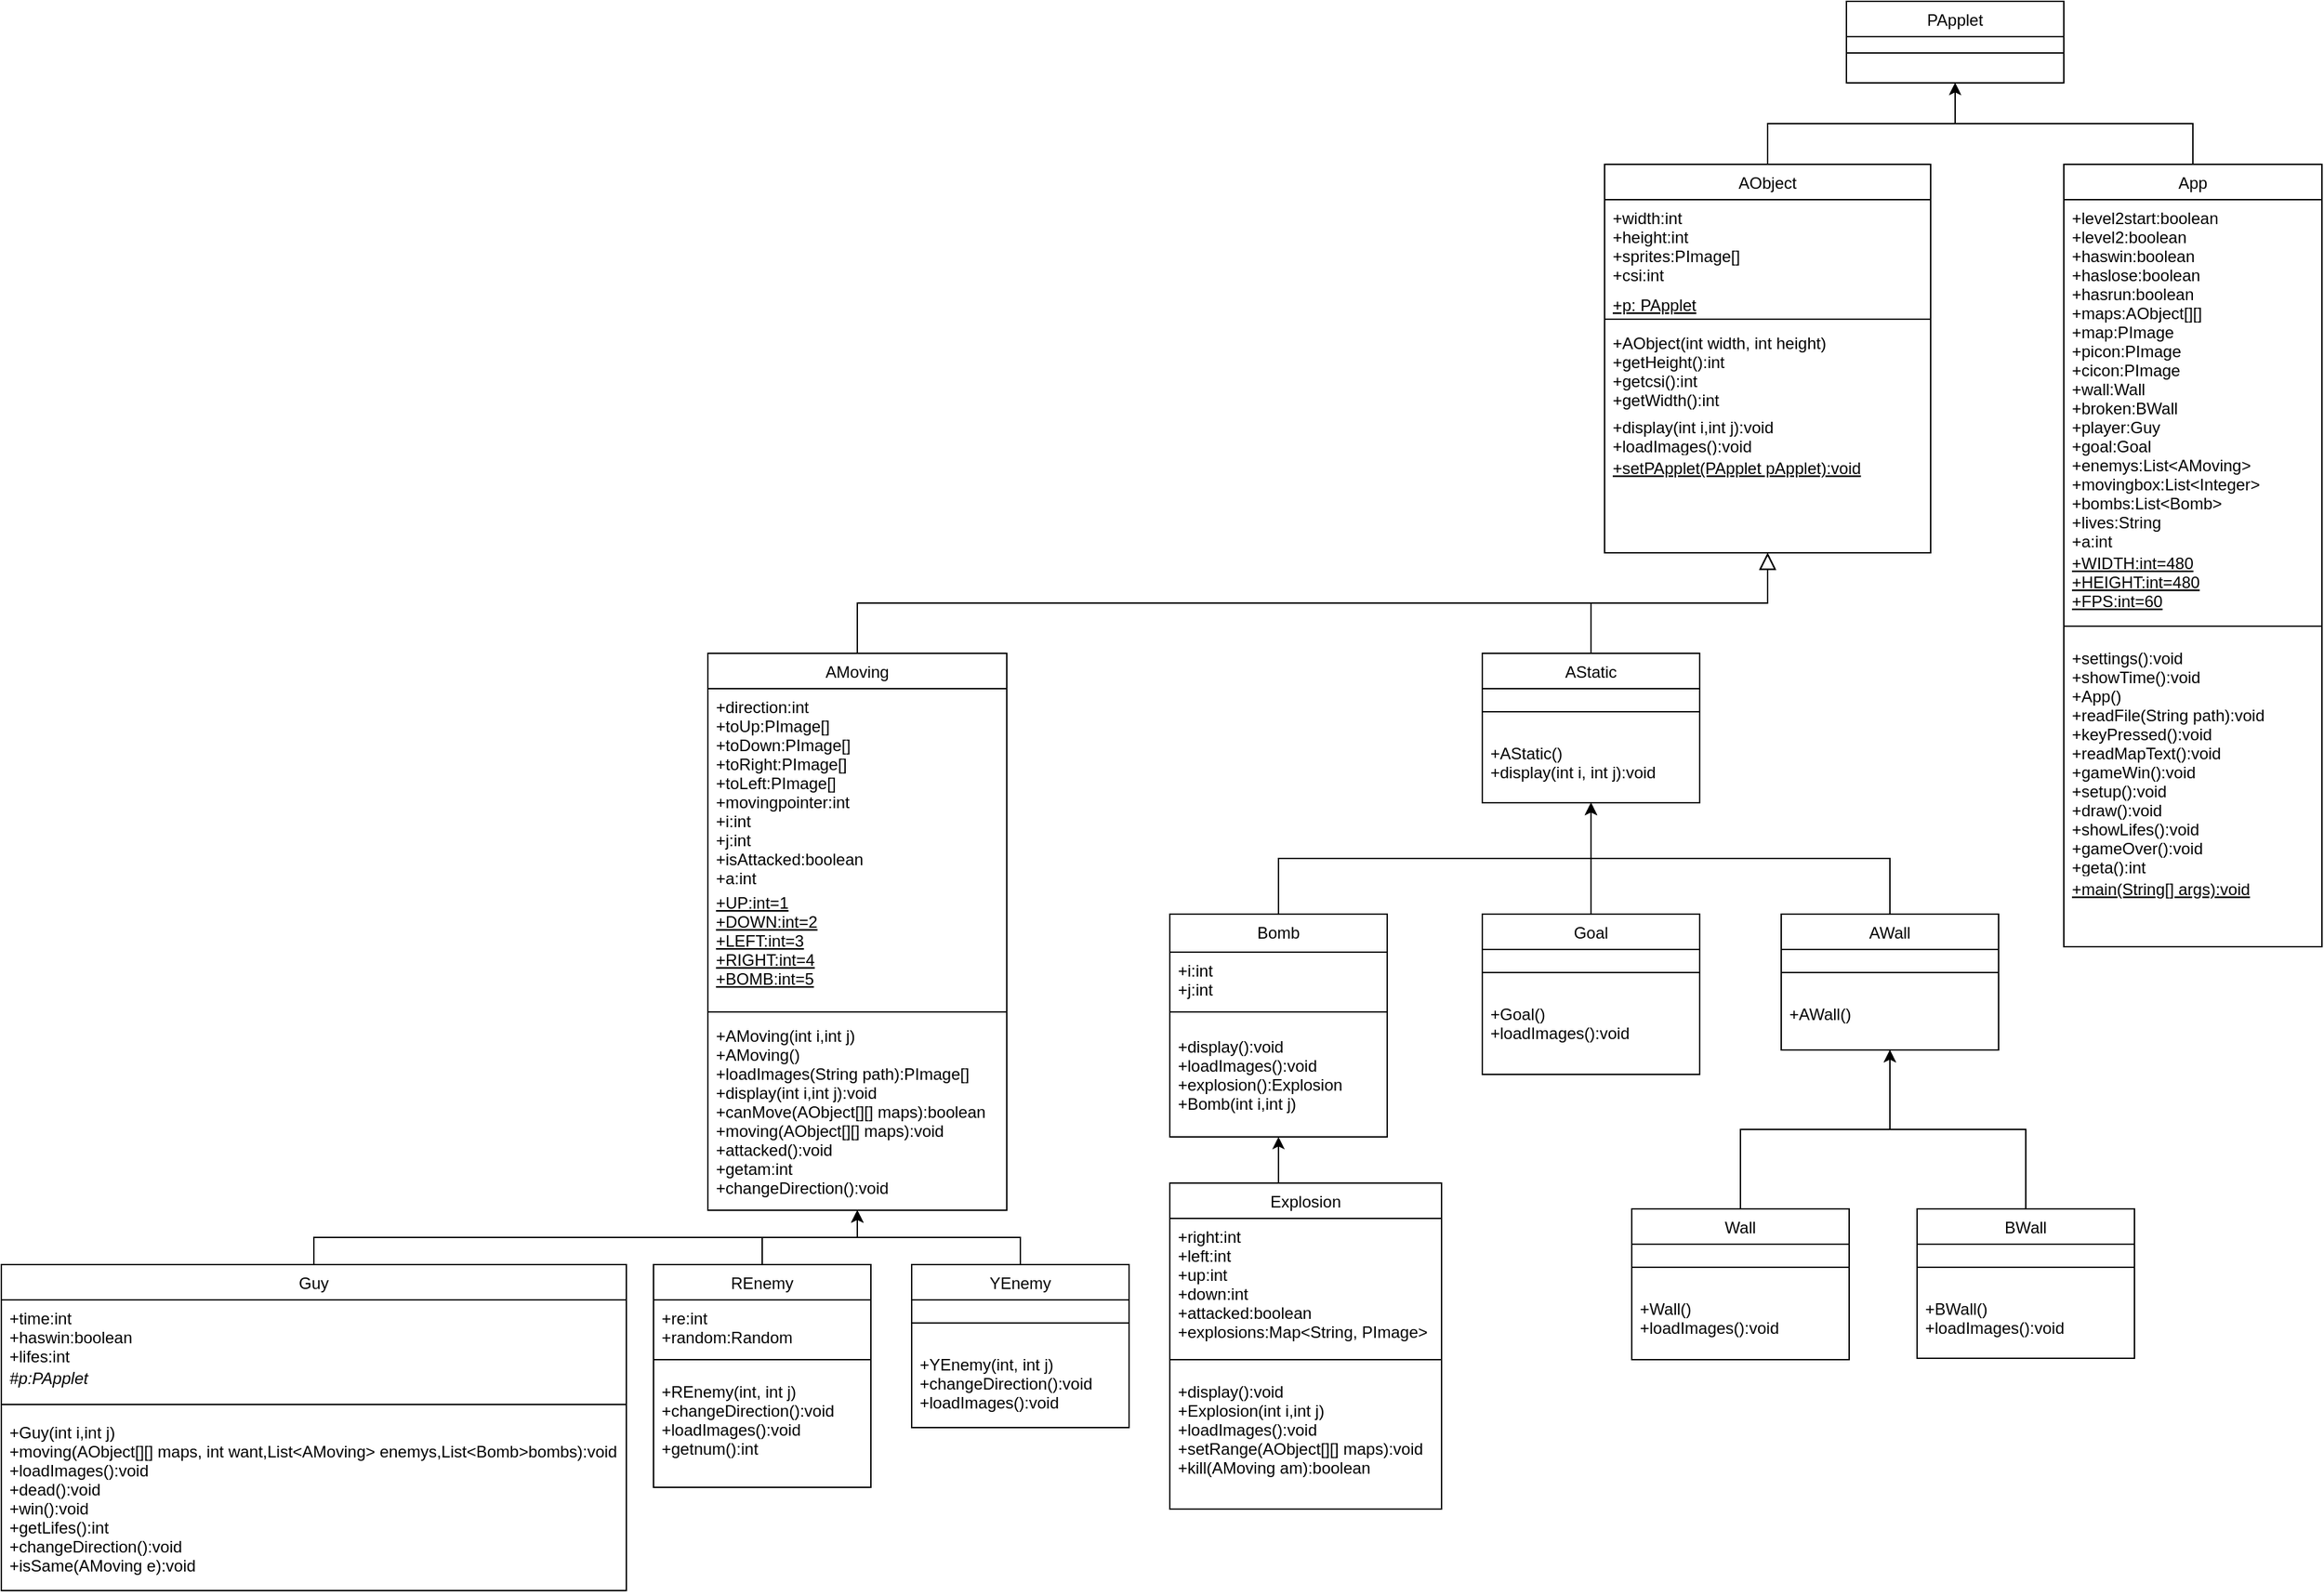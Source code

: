 <mxfile version="15.6.8" type="github">
  <diagram id="C5RBs43oDa-KdzZeNtuy" name="Page-1">
    <mxGraphModel dx="2218" dy="373" grid="1" gridSize="10" guides="1" tooltips="1" connect="1" arrows="1" fold="1" page="1" pageScale="1" pageWidth="827" pageHeight="1169" math="0" shadow="0">
      <root>
        <mxCell id="WIyWlLk6GJQsqaUBKTNV-0" />
        <mxCell id="WIyWlLk6GJQsqaUBKTNV-1" parent="WIyWlLk6GJQsqaUBKTNV-0" />
        <mxCell id="zkfFHV4jXpPFQw0GAbJ--0" value="AObject" style="swimlane;fontStyle=0;align=center;verticalAlign=top;childLayout=stackLayout;horizontal=1;startSize=26;horizontalStack=0;resizeParent=1;resizeLast=0;collapsible=1;marginBottom=0;rounded=0;shadow=0;strokeWidth=1;" parent="WIyWlLk6GJQsqaUBKTNV-1" vertex="1">
          <mxGeometry x="170" y="150" width="240" height="286" as="geometry">
            <mxRectangle x="230" y="140" width="160" height="26" as="alternateBounds" />
          </mxGeometry>
        </mxCell>
        <mxCell id="zkfFHV4jXpPFQw0GAbJ--1" value="+width:int&#xa;+height:int&#xa;+sprites:PImage[]&#xa;+csi:int" style="text;align=left;verticalAlign=top;spacingLeft=4;spacingRight=4;overflow=hidden;rotatable=0;points=[[0,0.5],[1,0.5]];portConstraint=eastwest;" parent="zkfFHV4jXpPFQw0GAbJ--0" vertex="1">
          <mxGeometry y="26" width="240" height="64" as="geometry" />
        </mxCell>
        <mxCell id="1WXJ4flzN-KWyb13HL7Q-0" value="+p: PApplet" style="text;align=left;verticalAlign=top;spacingLeft=4;spacingRight=4;overflow=hidden;rotatable=0;points=[[0,0.5],[1,0.5]];portConstraint=eastwest;fontStyle=4" vertex="1" parent="zkfFHV4jXpPFQw0GAbJ--0">
          <mxGeometry y="90" width="240" height="20" as="geometry" />
        </mxCell>
        <mxCell id="zkfFHV4jXpPFQw0GAbJ--4" value="" style="line;html=1;strokeWidth=1;align=left;verticalAlign=middle;spacingTop=-1;spacingLeft=3;spacingRight=3;rotatable=0;labelPosition=right;points=[];portConstraint=eastwest;" parent="zkfFHV4jXpPFQw0GAbJ--0" vertex="1">
          <mxGeometry y="110" width="240" height="8" as="geometry" />
        </mxCell>
        <mxCell id="zkfFHV4jXpPFQw0GAbJ--5" value="+AObject(int width, int height)&#xa;+getHeight():int&#xa;+getcsi():int&#xa;+getWidth():int" style="text;align=left;verticalAlign=top;spacingLeft=4;spacingRight=4;overflow=hidden;rotatable=0;points=[[0,0.5],[1,0.5]];portConstraint=eastwest;fontStyle=0" parent="zkfFHV4jXpPFQw0GAbJ--0" vertex="1">
          <mxGeometry y="118" width="240" height="62" as="geometry" />
        </mxCell>
        <mxCell id="JcemOZPu-syWpNTQnQ00-8" value="+display(int i,int j):void&#xa;+loadImages():void" style="text;align=left;verticalAlign=top;spacingLeft=4;spacingRight=4;overflow=hidden;rotatable=0;points=[[0,0.5],[1,0.5]];portConstraint=eastwest;fontStyle=0" parent="zkfFHV4jXpPFQw0GAbJ--0" vertex="1">
          <mxGeometry y="180" width="240" height="30" as="geometry" />
        </mxCell>
        <mxCell id="JcemOZPu-syWpNTQnQ00-11" value="+setPApplet(PApplet pApplet):void" style="text;align=left;verticalAlign=top;spacingLeft=4;spacingRight=4;overflow=hidden;rotatable=0;points=[[0,0.5],[1,0.5]];portConstraint=eastwest;fontStyle=4" parent="zkfFHV4jXpPFQw0GAbJ--0" vertex="1">
          <mxGeometry y="210" width="240" height="26" as="geometry" />
        </mxCell>
        <mxCell id="zkfFHV4jXpPFQw0GAbJ--6" value="AMoving" style="swimlane;fontStyle=0;align=center;verticalAlign=top;childLayout=stackLayout;horizontal=1;startSize=26;horizontalStack=0;resizeParent=1;resizeLast=0;collapsible=1;marginBottom=0;rounded=0;shadow=0;strokeWidth=1;" parent="WIyWlLk6GJQsqaUBKTNV-1" vertex="1">
          <mxGeometry x="-490" y="510" width="220" height="410" as="geometry">
            <mxRectangle x="130" y="380" width="160" height="26" as="alternateBounds" />
          </mxGeometry>
        </mxCell>
        <mxCell id="zkfFHV4jXpPFQw0GAbJ--7" value="+direction:int&#xa;+toUp:PImage[]&#xa;+toDown:PImage[]&#xa;+toRight:PImage[]&#xa;+toLeft:PImage[]&#xa;+movingpointer:int&#xa;+i:int&#xa;+j:int&#xa;+isAttacked:boolean&#xa;+a:int" style="text;align=left;verticalAlign=top;spacingLeft=4;spacingRight=4;overflow=hidden;rotatable=0;points=[[0,0.5],[1,0.5]];portConstraint=eastwest;" parent="zkfFHV4jXpPFQw0GAbJ--6" vertex="1">
          <mxGeometry y="26" width="220" height="144" as="geometry" />
        </mxCell>
        <mxCell id="zkfFHV4jXpPFQw0GAbJ--10" value="+UP:int=1&#xa;+DOWN:int=2&#xa;+LEFT:int=3&#xa;+RIGHT:int=4&#xa;+BOMB:int=5&#xa;&#xa;" style="text;align=left;verticalAlign=top;spacingLeft=4;spacingRight=4;overflow=hidden;rotatable=0;points=[[0,0.5],[1,0.5]];portConstraint=eastwest;fontStyle=4" parent="zkfFHV4jXpPFQw0GAbJ--6" vertex="1">
          <mxGeometry y="170" width="220" height="90" as="geometry" />
        </mxCell>
        <mxCell id="zkfFHV4jXpPFQw0GAbJ--9" value="" style="line;html=1;strokeWidth=1;align=left;verticalAlign=middle;spacingTop=-1;spacingLeft=3;spacingRight=3;rotatable=0;labelPosition=right;points=[];portConstraint=eastwest;" parent="zkfFHV4jXpPFQw0GAbJ--6" vertex="1">
          <mxGeometry y="260" width="220" height="8" as="geometry" />
        </mxCell>
        <mxCell id="zkfFHV4jXpPFQw0GAbJ--11" value="+AMoving(int i,int j)&#xa;+AMoving()&#xa;+loadImages(String path):PImage[]&#xa;+display(int i,int j):void&#xa;+canMove(AObject[][] maps):boolean&#xa;+moving(AObject[][] maps):void&#xa;+attacked():void&#xa;+getam:int&#xa;+changeDirection():void" style="text;align=left;verticalAlign=top;spacingLeft=4;spacingRight=4;overflow=hidden;rotatable=0;points=[[0,0.5],[1,0.5]];portConstraint=eastwest;" parent="zkfFHV4jXpPFQw0GAbJ--6" vertex="1">
          <mxGeometry y="268" width="220" height="132" as="geometry" />
        </mxCell>
        <mxCell id="zkfFHV4jXpPFQw0GAbJ--12" value="" style="endArrow=block;endSize=10;endFill=0;shadow=0;strokeWidth=1;rounded=0;edgeStyle=elbowEdgeStyle;elbow=vertical;" parent="WIyWlLk6GJQsqaUBKTNV-1" source="zkfFHV4jXpPFQw0GAbJ--6" target="zkfFHV4jXpPFQw0GAbJ--0" edge="1">
          <mxGeometry width="160" relative="1" as="geometry">
            <mxPoint x="200" y="203" as="sourcePoint" />
            <mxPoint x="200" y="203" as="targetPoint" />
          </mxGeometry>
        </mxCell>
        <mxCell id="zkfFHV4jXpPFQw0GAbJ--13" value="AStatic" style="swimlane;fontStyle=0;align=center;verticalAlign=top;childLayout=stackLayout;horizontal=1;startSize=26;horizontalStack=0;resizeParent=1;resizeLast=0;collapsible=1;marginBottom=0;rounded=0;shadow=0;strokeWidth=1;" parent="WIyWlLk6GJQsqaUBKTNV-1" vertex="1">
          <mxGeometry x="80" y="510" width="160" height="110" as="geometry">
            <mxRectangle x="340" y="380" width="170" height="26" as="alternateBounds" />
          </mxGeometry>
        </mxCell>
        <mxCell id="zkfFHV4jXpPFQw0GAbJ--15" value="" style="line;html=1;strokeWidth=1;align=left;verticalAlign=middle;spacingTop=-1;spacingLeft=3;spacingRight=3;rotatable=0;labelPosition=right;points=[];portConstraint=eastwest;" parent="zkfFHV4jXpPFQw0GAbJ--13" vertex="1">
          <mxGeometry y="26" width="160" height="34" as="geometry" />
        </mxCell>
        <mxCell id="JcemOZPu-syWpNTQnQ00-14" value="+AStatic()&#xa;+display(int i, int j):void" style="text;align=left;verticalAlign=top;spacingLeft=4;spacingRight=4;overflow=hidden;rotatable=0;points=[[0,0.5],[1,0.5]];portConstraint=eastwest;fontStyle=0" parent="zkfFHV4jXpPFQw0GAbJ--13" vertex="1">
          <mxGeometry y="60" width="160" height="40" as="geometry" />
        </mxCell>
        <mxCell id="zkfFHV4jXpPFQw0GAbJ--16" value="" style="endArrow=block;endSize=10;endFill=0;shadow=0;strokeWidth=1;rounded=0;edgeStyle=elbowEdgeStyle;elbow=vertical;" parent="WIyWlLk6GJQsqaUBKTNV-1" source="zkfFHV4jXpPFQw0GAbJ--13" target="zkfFHV4jXpPFQw0GAbJ--0" edge="1">
          <mxGeometry width="160" relative="1" as="geometry">
            <mxPoint x="210" y="373" as="sourcePoint" />
            <mxPoint x="310" y="271" as="targetPoint" />
          </mxGeometry>
        </mxCell>
        <mxCell id="JcemOZPu-syWpNTQnQ00-6" style="edgeStyle=orthogonalEdgeStyle;rounded=0;orthogonalLoop=1;jettySize=auto;html=1;exitX=0.5;exitY=0;exitDx=0;exitDy=0;entryX=0.5;entryY=1;entryDx=0;entryDy=0;fontColor=default;" parent="WIyWlLk6GJQsqaUBKTNV-1" source="zkfFHV4jXpPFQw0GAbJ--17" target="JcemOZPu-syWpNTQnQ00-0" edge="1">
          <mxGeometry relative="1" as="geometry" />
        </mxCell>
        <mxCell id="zkfFHV4jXpPFQw0GAbJ--17" value="App" style="swimlane;fontStyle=0;align=center;verticalAlign=top;childLayout=stackLayout;horizontal=1;startSize=26;horizontalStack=0;resizeParent=1;resizeLast=0;collapsible=1;marginBottom=0;rounded=0;shadow=0;strokeWidth=1;" parent="WIyWlLk6GJQsqaUBKTNV-1" vertex="1">
          <mxGeometry x="508" y="150" width="190" height="576" as="geometry">
            <mxRectangle x="550" y="140" width="160" height="26" as="alternateBounds" />
          </mxGeometry>
        </mxCell>
        <mxCell id="zkfFHV4jXpPFQw0GAbJ--22" value="+level2start:boolean&#xa;+level2:boolean&#xa;+haswin:boolean&#xa;+haslose:boolean&#xa;+hasrun:boolean&#xa;+maps:AObject[][]&#xa;+map:PImage&#xa;+picon:PImage&#xa;+cicon:PImage&#xa;+wall:Wall&#xa;+broken:BWall&#xa;+player:Guy&#xa;+goal:Goal&#xa;+enemys:List&lt;AMoving&gt;&#xa;+movingbox:List&lt;Integer&gt;&#xa;+bombs:List&lt;Bomb&gt;&#xa;+lives:String&#xa;+a:int" style="text;align=left;verticalAlign=top;spacingLeft=4;spacingRight=4;overflow=hidden;rotatable=0;points=[[0,0.5],[1,0.5]];portConstraint=eastwest;rounded=0;shadow=0;html=0;" parent="zkfFHV4jXpPFQw0GAbJ--17" vertex="1">
          <mxGeometry y="26" width="190" height="254" as="geometry" />
        </mxCell>
        <mxCell id="zkfFHV4jXpPFQw0GAbJ--14" value="+WIDTH:int=480&#xa;+HEIGHT:int=480&#xa;+FPS:int=60" style="text;align=left;verticalAlign=top;spacingLeft=4;spacingRight=4;overflow=hidden;rotatable=0;points=[[0,0.5],[1,0.5]];portConstraint=eastwest;fontStyle=4" parent="zkfFHV4jXpPFQw0GAbJ--17" vertex="1">
          <mxGeometry y="280" width="190" height="50" as="geometry" />
        </mxCell>
        <mxCell id="zkfFHV4jXpPFQw0GAbJ--23" value="" style="line;html=1;strokeWidth=1;align=left;verticalAlign=middle;spacingTop=-1;spacingLeft=3;spacingRight=3;rotatable=0;labelPosition=right;points=[];portConstraint=eastwest;" parent="zkfFHV4jXpPFQw0GAbJ--17" vertex="1">
          <mxGeometry y="330" width="190" height="20" as="geometry" />
        </mxCell>
        <mxCell id="zkfFHV4jXpPFQw0GAbJ--24" value="+settings():void&#xa;+showTime():void&#xa;+App()&#xa;+readFile(String path):void&#xa;+keyPressed():void&#xa;+readMapText():void&#xa;+gameWin():void&#xa;+setup():void&#xa;+draw():void&#xa;+showLifes():void&#xa;+gameOver():void&#xa;+geta():int&#xa;" style="text;align=left;verticalAlign=top;spacingLeft=4;spacingRight=4;overflow=hidden;rotatable=0;points=[[0,0.5],[1,0.5]];portConstraint=eastwest;" parent="zkfFHV4jXpPFQw0GAbJ--17" vertex="1">
          <mxGeometry y="350" width="190" height="170" as="geometry" />
        </mxCell>
        <mxCell id="JcemOZPu-syWpNTQnQ00-10" value="+main(String[] args):void" style="text;align=left;verticalAlign=top;spacingLeft=4;spacingRight=4;overflow=hidden;rotatable=0;points=[[0,0.5],[1,0.5]];portConstraint=eastwest;fontStyle=4" parent="zkfFHV4jXpPFQw0GAbJ--17" vertex="1">
          <mxGeometry y="520" width="190" height="26" as="geometry" />
        </mxCell>
        <mxCell id="zkfFHV4jXpPFQw0GAbJ--26" value="" style="endArrow=open;shadow=0;strokeWidth=1;rounded=0;endFill=1;edgeStyle=elbowEdgeStyle;elbow=vertical;entryX=0.5;entryY=1;entryDx=0;entryDy=0;" parent="WIyWlLk6GJQsqaUBKTNV-1" source="zkfFHV4jXpPFQw0GAbJ--0" target="JcemOZPu-syWpNTQnQ00-0" edge="1">
          <mxGeometry x="0.5" y="41" relative="1" as="geometry">
            <mxPoint x="380" y="192" as="sourcePoint" />
            <mxPoint x="540" y="192" as="targetPoint" />
            <mxPoint x="-40" y="32" as="offset" />
          </mxGeometry>
        </mxCell>
        <mxCell id="JcemOZPu-syWpNTQnQ00-0" value="PApplet" style="swimlane;fontStyle=0;align=center;verticalAlign=top;childLayout=stackLayout;horizontal=1;startSize=26;horizontalStack=0;resizeParent=1;resizeLast=0;collapsible=1;marginBottom=0;rounded=0;shadow=0;strokeWidth=1;fontColor=default;" parent="WIyWlLk6GJQsqaUBKTNV-1" vertex="1">
          <mxGeometry x="348" y="30" width="160" height="60" as="geometry">
            <mxRectangle x="230" y="140" width="160" height="26" as="alternateBounds" />
          </mxGeometry>
        </mxCell>
        <mxCell id="JcemOZPu-syWpNTQnQ00-4" value="" style="line;html=1;strokeWidth=1;align=left;verticalAlign=middle;spacingTop=-1;spacingLeft=3;spacingRight=3;rotatable=0;labelPosition=right;points=[];portConstraint=eastwest;" parent="JcemOZPu-syWpNTQnQ00-0" vertex="1">
          <mxGeometry y="26" width="160" height="24" as="geometry" />
        </mxCell>
        <mxCell id="JcemOZPu-syWpNTQnQ00-25" style="edgeStyle=orthogonalEdgeStyle;rounded=0;orthogonalLoop=1;jettySize=auto;html=1;exitX=0.5;exitY=0;exitDx=0;exitDy=0;entryX=0.5;entryY=1;entryDx=0;entryDy=0;fontColor=default;" parent="WIyWlLk6GJQsqaUBKTNV-1" source="JcemOZPu-syWpNTQnQ00-16" target="zkfFHV4jXpPFQw0GAbJ--13" edge="1">
          <mxGeometry relative="1" as="geometry" />
        </mxCell>
        <mxCell id="JcemOZPu-syWpNTQnQ00-16" value="AWall" style="swimlane;fontStyle=0;align=center;verticalAlign=top;childLayout=stackLayout;horizontal=1;startSize=26;horizontalStack=0;resizeParent=1;resizeLast=0;collapsible=1;marginBottom=0;rounded=0;shadow=0;strokeWidth=1;" parent="WIyWlLk6GJQsqaUBKTNV-1" vertex="1">
          <mxGeometry x="300" y="702" width="160" height="100" as="geometry">
            <mxRectangle x="340" y="380" width="170" height="26" as="alternateBounds" />
          </mxGeometry>
        </mxCell>
        <mxCell id="JcemOZPu-syWpNTQnQ00-17" value="" style="line;html=1;strokeWidth=1;align=left;verticalAlign=middle;spacingTop=-1;spacingLeft=3;spacingRight=3;rotatable=0;labelPosition=right;points=[];portConstraint=eastwest;" parent="JcemOZPu-syWpNTQnQ00-16" vertex="1">
          <mxGeometry y="26" width="160" height="34" as="geometry" />
        </mxCell>
        <mxCell id="JcemOZPu-syWpNTQnQ00-19" value="+AWall()" style="text;align=left;verticalAlign=top;spacingLeft=4;spacingRight=4;overflow=hidden;rotatable=0;points=[[0,0.5],[1,0.5]];portConstraint=eastwest;fontStyle=0" parent="JcemOZPu-syWpNTQnQ00-16" vertex="1">
          <mxGeometry y="60" width="160" height="30" as="geometry" />
        </mxCell>
        <mxCell id="bW1JPuPlStXa-n2mIW_j-4" style="edgeStyle=orthogonalEdgeStyle;rounded=0;orthogonalLoop=1;jettySize=auto;html=1;exitX=0.5;exitY=0;exitDx=0;exitDy=0;entryX=0.5;entryY=1;entryDx=0;entryDy=0;fontColor=default;" parent="WIyWlLk6GJQsqaUBKTNV-1" source="bW1JPuPlStXa-n2mIW_j-0" target="zkfFHV4jXpPFQw0GAbJ--13" edge="1">
          <mxGeometry relative="1" as="geometry" />
        </mxCell>
        <mxCell id="bW1JPuPlStXa-n2mIW_j-0" value="Bomb" style="swimlane;fontStyle=0;align=center;verticalAlign=top;childLayout=stackLayout;horizontal=1;startSize=28;horizontalStack=0;resizeParent=1;resizeLast=0;collapsible=1;marginBottom=0;rounded=0;shadow=0;strokeWidth=1;fontColor=default;" parent="WIyWlLk6GJQsqaUBKTNV-1" vertex="1">
          <mxGeometry x="-150" y="702" width="160" height="164" as="geometry">
            <mxRectangle x="340" y="380" width="170" height="26" as="alternateBounds" />
          </mxGeometry>
        </mxCell>
        <mxCell id="bW1JPuPlStXa-n2mIW_j-1" value="+i:int&#xa;+j:int" style="text;align=left;verticalAlign=top;spacingLeft=4;spacingRight=4;overflow=hidden;rotatable=0;points=[[0,0.5],[1,0.5]];portConstraint=eastwest;fontStyle=0" parent="bW1JPuPlStXa-n2mIW_j-0" vertex="1">
          <mxGeometry y="28" width="160" height="32" as="geometry" />
        </mxCell>
        <mxCell id="bW1JPuPlStXa-n2mIW_j-2" value="" style="line;html=1;strokeWidth=1;align=left;verticalAlign=middle;spacingTop=-1;spacingLeft=3;spacingRight=3;rotatable=0;labelPosition=right;points=[];portConstraint=eastwest;" parent="bW1JPuPlStXa-n2mIW_j-0" vertex="1">
          <mxGeometry y="60" width="160" height="24" as="geometry" />
        </mxCell>
        <mxCell id="bW1JPuPlStXa-n2mIW_j-3" value="+display():void&#xa;+loadImages():void&#xa;+explosion():Explosion&#xa;+Bomb(int i,int j)" style="text;align=left;verticalAlign=top;spacingLeft=4;spacingRight=4;overflow=hidden;rotatable=0;points=[[0,0.5],[1,0.5]];portConstraint=eastwest;fontStyle=0" parent="bW1JPuPlStXa-n2mIW_j-0" vertex="1">
          <mxGeometry y="84" width="160" height="70" as="geometry" />
        </mxCell>
        <mxCell id="bW1JPuPlStXa-n2mIW_j-9" style="edgeStyle=orthogonalEdgeStyle;rounded=0;orthogonalLoop=1;jettySize=auto;html=1;exitX=0.5;exitY=0;exitDx=0;exitDy=0;entryX=0.5;entryY=1;entryDx=0;entryDy=0;fontColor=default;" parent="WIyWlLk6GJQsqaUBKTNV-1" source="bW1JPuPlStXa-n2mIW_j-5" target="JcemOZPu-syWpNTQnQ00-16" edge="1">
          <mxGeometry relative="1" as="geometry" />
        </mxCell>
        <mxCell id="bW1JPuPlStXa-n2mIW_j-5" value="BWall" style="swimlane;fontStyle=0;align=center;verticalAlign=top;childLayout=stackLayout;horizontal=1;startSize=26;horizontalStack=0;resizeParent=1;resizeLast=0;collapsible=1;marginBottom=0;rounded=0;shadow=0;strokeWidth=1;fontColor=default;" parent="WIyWlLk6GJQsqaUBKTNV-1" vertex="1">
          <mxGeometry x="400" y="919" width="160" height="110" as="geometry">
            <mxRectangle x="340" y="380" width="170" height="26" as="alternateBounds" />
          </mxGeometry>
        </mxCell>
        <mxCell id="bW1JPuPlStXa-n2mIW_j-7" value="" style="line;html=1;strokeWidth=1;align=left;verticalAlign=middle;spacingTop=-1;spacingLeft=3;spacingRight=3;rotatable=0;labelPosition=right;points=[];portConstraint=eastwest;" parent="bW1JPuPlStXa-n2mIW_j-5" vertex="1">
          <mxGeometry y="26" width="160" height="34" as="geometry" />
        </mxCell>
        <mxCell id="bW1JPuPlStXa-n2mIW_j-8" value="+BWall()&#xa;+loadImages():void" style="text;align=left;verticalAlign=top;spacingLeft=4;spacingRight=4;overflow=hidden;rotatable=0;points=[[0,0.5],[1,0.5]];portConstraint=eastwest;fontStyle=0" parent="bW1JPuPlStXa-n2mIW_j-5" vertex="1">
          <mxGeometry y="60" width="160" height="50" as="geometry" />
        </mxCell>
        <mxCell id="bW1JPuPlStXa-n2mIW_j-14" style="edgeStyle=orthogonalEdgeStyle;rounded=0;orthogonalLoop=1;jettySize=auto;html=1;exitX=0.5;exitY=0;exitDx=0;exitDy=0;entryX=0.5;entryY=1;entryDx=0;entryDy=0;fontColor=default;" parent="WIyWlLk6GJQsqaUBKTNV-1" source="bW1JPuPlStXa-n2mIW_j-10" target="bW1JPuPlStXa-n2mIW_j-0" edge="1">
          <mxGeometry relative="1" as="geometry" />
        </mxCell>
        <mxCell id="bW1JPuPlStXa-n2mIW_j-10" value="Explosion" style="swimlane;fontStyle=0;align=center;verticalAlign=top;childLayout=stackLayout;horizontal=1;startSize=26;horizontalStack=0;resizeParent=1;resizeLast=0;collapsible=1;marginBottom=0;rounded=0;shadow=0;strokeWidth=1;fontColor=default;" parent="WIyWlLk6GJQsqaUBKTNV-1" vertex="1">
          <mxGeometry x="-150" y="900" width="200" height="240" as="geometry">
            <mxRectangle x="340" y="380" width="170" height="26" as="alternateBounds" />
          </mxGeometry>
        </mxCell>
        <mxCell id="bW1JPuPlStXa-n2mIW_j-11" value="+right:int&#xa;+left:int&#xa;+up:int&#xa;+down:int&#xa;+attacked:boolean&#xa;+explosions:Map&lt;String, PImage&gt;" style="text;align=left;verticalAlign=top;spacingLeft=4;spacingRight=4;overflow=hidden;rotatable=0;points=[[0,0.5],[1,0.5]];portConstraint=eastwest;fontStyle=0" parent="bW1JPuPlStXa-n2mIW_j-10" vertex="1">
          <mxGeometry y="26" width="200" height="94" as="geometry" />
        </mxCell>
        <mxCell id="bW1JPuPlStXa-n2mIW_j-12" value="" style="line;html=1;strokeWidth=1;align=left;verticalAlign=middle;spacingTop=-1;spacingLeft=3;spacingRight=3;rotatable=0;labelPosition=right;points=[];portConstraint=eastwest;" parent="bW1JPuPlStXa-n2mIW_j-10" vertex="1">
          <mxGeometry y="120" width="200" height="20" as="geometry" />
        </mxCell>
        <mxCell id="bW1JPuPlStXa-n2mIW_j-13" value="+display():void&#xa;+Explosion(int i,int j)&#xa;+loadImages():void&#xa;+setRange(AObject[][] maps):void&#xa;+kill(AMoving am):boolean&#xa;&#xa;" style="text;align=left;verticalAlign=top;spacingLeft=4;spacingRight=4;overflow=hidden;rotatable=0;points=[[0,0.5],[1,0.5]];portConstraint=eastwest;fontStyle=0" parent="bW1JPuPlStXa-n2mIW_j-10" vertex="1">
          <mxGeometry y="140" width="200" height="86" as="geometry" />
        </mxCell>
        <mxCell id="bW1JPuPlStXa-n2mIW_j-19" style="edgeStyle=orthogonalEdgeStyle;rounded=0;orthogonalLoop=1;jettySize=auto;html=1;exitX=0.5;exitY=0;exitDx=0;exitDy=0;entryX=0.5;entryY=1;entryDx=0;entryDy=0;fontColor=default;" parent="WIyWlLk6GJQsqaUBKTNV-1" source="bW1JPuPlStXa-n2mIW_j-15" target="zkfFHV4jXpPFQw0GAbJ--13" edge="1">
          <mxGeometry relative="1" as="geometry" />
        </mxCell>
        <mxCell id="bW1JPuPlStXa-n2mIW_j-15" value="Goal" style="swimlane;fontStyle=0;align=center;verticalAlign=top;childLayout=stackLayout;horizontal=1;startSize=26;horizontalStack=0;resizeParent=1;resizeLast=0;collapsible=1;marginBottom=0;rounded=0;shadow=0;strokeWidth=1;fontColor=default;" parent="WIyWlLk6GJQsqaUBKTNV-1" vertex="1">
          <mxGeometry x="80" y="702" width="160" height="118" as="geometry">
            <mxRectangle x="340" y="380" width="170" height="26" as="alternateBounds" />
          </mxGeometry>
        </mxCell>
        <mxCell id="bW1JPuPlStXa-n2mIW_j-17" value="" style="line;html=1;strokeWidth=1;align=left;verticalAlign=middle;spacingTop=-1;spacingLeft=3;spacingRight=3;rotatable=0;labelPosition=right;points=[];portConstraint=eastwest;" parent="bW1JPuPlStXa-n2mIW_j-15" vertex="1">
          <mxGeometry y="26" width="160" height="34" as="geometry" />
        </mxCell>
        <mxCell id="bW1JPuPlStXa-n2mIW_j-18" value="+Goal()&#xa;+loadImages():void" style="text;align=left;verticalAlign=top;spacingLeft=4;spacingRight=4;overflow=hidden;rotatable=0;points=[[0,0.5],[1,0.5]];portConstraint=eastwest;fontStyle=0" parent="bW1JPuPlStXa-n2mIW_j-15" vertex="1">
          <mxGeometry y="60" width="160" height="40" as="geometry" />
        </mxCell>
        <mxCell id="bW1JPuPlStXa-n2mIW_j-26" style="edgeStyle=orthogonalEdgeStyle;rounded=0;orthogonalLoop=1;jettySize=auto;html=1;exitX=0.5;exitY=0;exitDx=0;exitDy=0;fontColor=default;entryX=0.5;entryY=1;entryDx=0;entryDy=0;" parent="WIyWlLk6GJQsqaUBKTNV-1" source="bW1JPuPlStXa-n2mIW_j-20" target="zkfFHV4jXpPFQw0GAbJ--6" edge="1">
          <mxGeometry relative="1" as="geometry">
            <mxPoint x="-370" y="920" as="targetPoint" />
          </mxGeometry>
        </mxCell>
        <mxCell id="bW1JPuPlStXa-n2mIW_j-20" value="Guy" style="swimlane;fontStyle=0;align=center;verticalAlign=top;childLayout=stackLayout;horizontal=1;startSize=26;horizontalStack=0;resizeParent=1;resizeLast=0;collapsible=1;marginBottom=0;rounded=0;shadow=0;strokeWidth=1;fontColor=default;" parent="WIyWlLk6GJQsqaUBKTNV-1" vertex="1">
          <mxGeometry x="-1010" y="960" width="460" height="240" as="geometry">
            <mxRectangle x="340" y="380" width="170" height="26" as="alternateBounds" />
          </mxGeometry>
        </mxCell>
        <mxCell id="bW1JPuPlStXa-n2mIW_j-21" value="+time:int&#xa;+haswin:boolean&#xa;+lifes:int" style="text;align=left;verticalAlign=top;spacingLeft=4;spacingRight=4;overflow=hidden;rotatable=0;points=[[0,0.5],[1,0.5]];portConstraint=eastwest;fontStyle=0" parent="bW1JPuPlStXa-n2mIW_j-20" vertex="1">
          <mxGeometry y="26" width="460" height="44" as="geometry" />
        </mxCell>
        <mxCell id="JcemOZPu-syWpNTQnQ00-24" value="#p:PApplet" style="text;align=left;verticalAlign=top;spacingLeft=4;spacingRight=4;overflow=hidden;rotatable=0;points=[[0,0.5],[1,0.5]];portConstraint=eastwest;fontStyle=2;fontColor=default;" parent="bW1JPuPlStXa-n2mIW_j-20" vertex="1">
          <mxGeometry y="70" width="460" height="26" as="geometry" />
        </mxCell>
        <mxCell id="bW1JPuPlStXa-n2mIW_j-22" value="" style="line;html=1;strokeWidth=1;align=left;verticalAlign=middle;spacingTop=-1;spacingLeft=3;spacingRight=3;rotatable=0;labelPosition=right;points=[];portConstraint=eastwest;" parent="bW1JPuPlStXa-n2mIW_j-20" vertex="1">
          <mxGeometry y="96" width="460" height="14" as="geometry" />
        </mxCell>
        <mxCell id="bW1JPuPlStXa-n2mIW_j-23" value="+Guy(int i,int j)&#xa;+moving(AObject[][] maps, int want,List&lt;AMoving&gt; enemys,List&lt;Bomb&gt;bombs):void&#xa;+loadImages():void&#xa;+dead():void&#xa;+win():void&#xa;+getLifes():int&#xa;+changeDirection():void&#xa;+isSame(AMoving e):void&#xa;" style="text;align=left;verticalAlign=top;spacingLeft=4;spacingRight=4;overflow=hidden;rotatable=0;points=[[0,0.5],[1,0.5]];portConstraint=eastwest;fontStyle=0" parent="bW1JPuPlStXa-n2mIW_j-20" vertex="1">
          <mxGeometry y="110" width="460" height="130" as="geometry" />
        </mxCell>
        <mxCell id="bW1JPuPlStXa-n2mIW_j-31" style="edgeStyle=orthogonalEdgeStyle;rounded=0;orthogonalLoop=1;jettySize=auto;html=1;exitX=0.5;exitY=0;exitDx=0;exitDy=0;entryX=0.5;entryY=1;entryDx=0;entryDy=0;fontColor=default;" parent="WIyWlLk6GJQsqaUBKTNV-1" source="bW1JPuPlStXa-n2mIW_j-27" target="zkfFHV4jXpPFQw0GAbJ--6" edge="1">
          <mxGeometry relative="1" as="geometry" />
        </mxCell>
        <mxCell id="bW1JPuPlStXa-n2mIW_j-27" value="REnemy" style="swimlane;fontStyle=0;align=center;verticalAlign=top;childLayout=stackLayout;horizontal=1;startSize=26;horizontalStack=0;resizeParent=1;resizeLast=0;collapsible=1;marginBottom=0;rounded=0;shadow=0;strokeWidth=1;fontColor=default;" parent="WIyWlLk6GJQsqaUBKTNV-1" vertex="1">
          <mxGeometry x="-530" y="960" width="160" height="164" as="geometry">
            <mxRectangle x="340" y="380" width="170" height="26" as="alternateBounds" />
          </mxGeometry>
        </mxCell>
        <mxCell id="bW1JPuPlStXa-n2mIW_j-28" value="+re:int&#xa;+random:Random" style="text;align=left;verticalAlign=top;spacingLeft=4;spacingRight=4;overflow=hidden;rotatable=0;points=[[0,0.5],[1,0.5]];portConstraint=eastwest;fontStyle=0" parent="bW1JPuPlStXa-n2mIW_j-27" vertex="1">
          <mxGeometry y="26" width="160" height="34" as="geometry" />
        </mxCell>
        <mxCell id="bW1JPuPlStXa-n2mIW_j-29" value="" style="line;html=1;strokeWidth=1;align=left;verticalAlign=middle;spacingTop=-1;spacingLeft=3;spacingRight=3;rotatable=0;labelPosition=right;points=[];portConstraint=eastwest;" parent="bW1JPuPlStXa-n2mIW_j-27" vertex="1">
          <mxGeometry y="60" width="160" height="20" as="geometry" />
        </mxCell>
        <mxCell id="bW1JPuPlStXa-n2mIW_j-30" value="+REnemy(int, int j)&#xa;+changeDirection():void&#xa;+loadImages():void&#xa;+getnum():int&#xa;" style="text;align=left;verticalAlign=top;spacingLeft=4;spacingRight=4;overflow=hidden;rotatable=0;points=[[0,0.5],[1,0.5]];portConstraint=eastwest;fontStyle=0" parent="bW1JPuPlStXa-n2mIW_j-27" vertex="1">
          <mxGeometry y="80" width="160" height="70" as="geometry" />
        </mxCell>
        <mxCell id="bW1JPuPlStXa-n2mIW_j-36" style="edgeStyle=orthogonalEdgeStyle;rounded=0;orthogonalLoop=1;jettySize=auto;html=1;exitX=0.5;exitY=0;exitDx=0;exitDy=0;entryX=0.5;entryY=1;entryDx=0;entryDy=0;fontColor=default;" parent="WIyWlLk6GJQsqaUBKTNV-1" source="bW1JPuPlStXa-n2mIW_j-32" target="JcemOZPu-syWpNTQnQ00-16" edge="1">
          <mxGeometry relative="1" as="geometry" />
        </mxCell>
        <mxCell id="bW1JPuPlStXa-n2mIW_j-32" value="Wall" style="swimlane;fontStyle=0;align=center;verticalAlign=top;childLayout=stackLayout;horizontal=1;startSize=26;horizontalStack=0;resizeParent=1;resizeLast=0;collapsible=1;marginBottom=0;rounded=0;shadow=0;strokeWidth=1;fontColor=default;" parent="WIyWlLk6GJQsqaUBKTNV-1" vertex="1">
          <mxGeometry x="190" y="919" width="160" height="111" as="geometry">
            <mxRectangle x="340" y="380" width="170" height="26" as="alternateBounds" />
          </mxGeometry>
        </mxCell>
        <mxCell id="bW1JPuPlStXa-n2mIW_j-34" value="" style="line;html=1;strokeWidth=1;align=left;verticalAlign=middle;spacingTop=-1;spacingLeft=3;spacingRight=3;rotatable=0;labelPosition=right;points=[];portConstraint=eastwest;" parent="bW1JPuPlStXa-n2mIW_j-32" vertex="1">
          <mxGeometry y="26" width="160" height="34" as="geometry" />
        </mxCell>
        <mxCell id="bW1JPuPlStXa-n2mIW_j-35" value="+Wall()&#xa;+loadImages():void" style="text;align=left;verticalAlign=top;spacingLeft=4;spacingRight=4;overflow=hidden;rotatable=0;points=[[0,0.5],[1,0.5]];portConstraint=eastwest;fontStyle=0" parent="bW1JPuPlStXa-n2mIW_j-32" vertex="1">
          <mxGeometry y="60" width="160" height="40" as="geometry" />
        </mxCell>
        <mxCell id="bW1JPuPlStXa-n2mIW_j-41" style="edgeStyle=orthogonalEdgeStyle;rounded=0;orthogonalLoop=1;jettySize=auto;html=1;exitX=0.5;exitY=0;exitDx=0;exitDy=0;fontColor=default;entryX=0.5;entryY=1;entryDx=0;entryDy=0;" parent="WIyWlLk6GJQsqaUBKTNV-1" source="bW1JPuPlStXa-n2mIW_j-37" edge="1" target="zkfFHV4jXpPFQw0GAbJ--6">
          <mxGeometry relative="1" as="geometry">
            <mxPoint x="-220" y="900" as="targetPoint" />
          </mxGeometry>
        </mxCell>
        <mxCell id="bW1JPuPlStXa-n2mIW_j-37" value="YEnemy" style="swimlane;fontStyle=0;align=center;verticalAlign=top;childLayout=stackLayout;horizontal=1;startSize=26;horizontalStack=0;resizeParent=1;resizeLast=0;collapsible=1;marginBottom=0;rounded=0;shadow=0;strokeWidth=1;fontColor=default;" parent="WIyWlLk6GJQsqaUBKTNV-1" vertex="1">
          <mxGeometry x="-340" y="960" width="160" height="120" as="geometry">
            <mxRectangle x="340" y="380" width="170" height="26" as="alternateBounds" />
          </mxGeometry>
        </mxCell>
        <mxCell id="bW1JPuPlStXa-n2mIW_j-39" value="" style="line;html=1;strokeWidth=1;align=left;verticalAlign=middle;spacingTop=-1;spacingLeft=3;spacingRight=3;rotatable=0;labelPosition=right;points=[];portConstraint=eastwest;" parent="bW1JPuPlStXa-n2mIW_j-37" vertex="1">
          <mxGeometry y="26" width="160" height="34" as="geometry" />
        </mxCell>
        <mxCell id="bW1JPuPlStXa-n2mIW_j-40" value="+YEnemy(int, int j)&#xa;+changeDirection():void&#xa;+loadImages():void&#xa;" style="text;align=left;verticalAlign=top;spacingLeft=4;spacingRight=4;overflow=hidden;rotatable=0;points=[[0,0.5],[1,0.5]];portConstraint=eastwest;fontStyle=0" parent="bW1JPuPlStXa-n2mIW_j-37" vertex="1">
          <mxGeometry y="60" width="160" height="50" as="geometry" />
        </mxCell>
      </root>
    </mxGraphModel>
  </diagram>
</mxfile>
